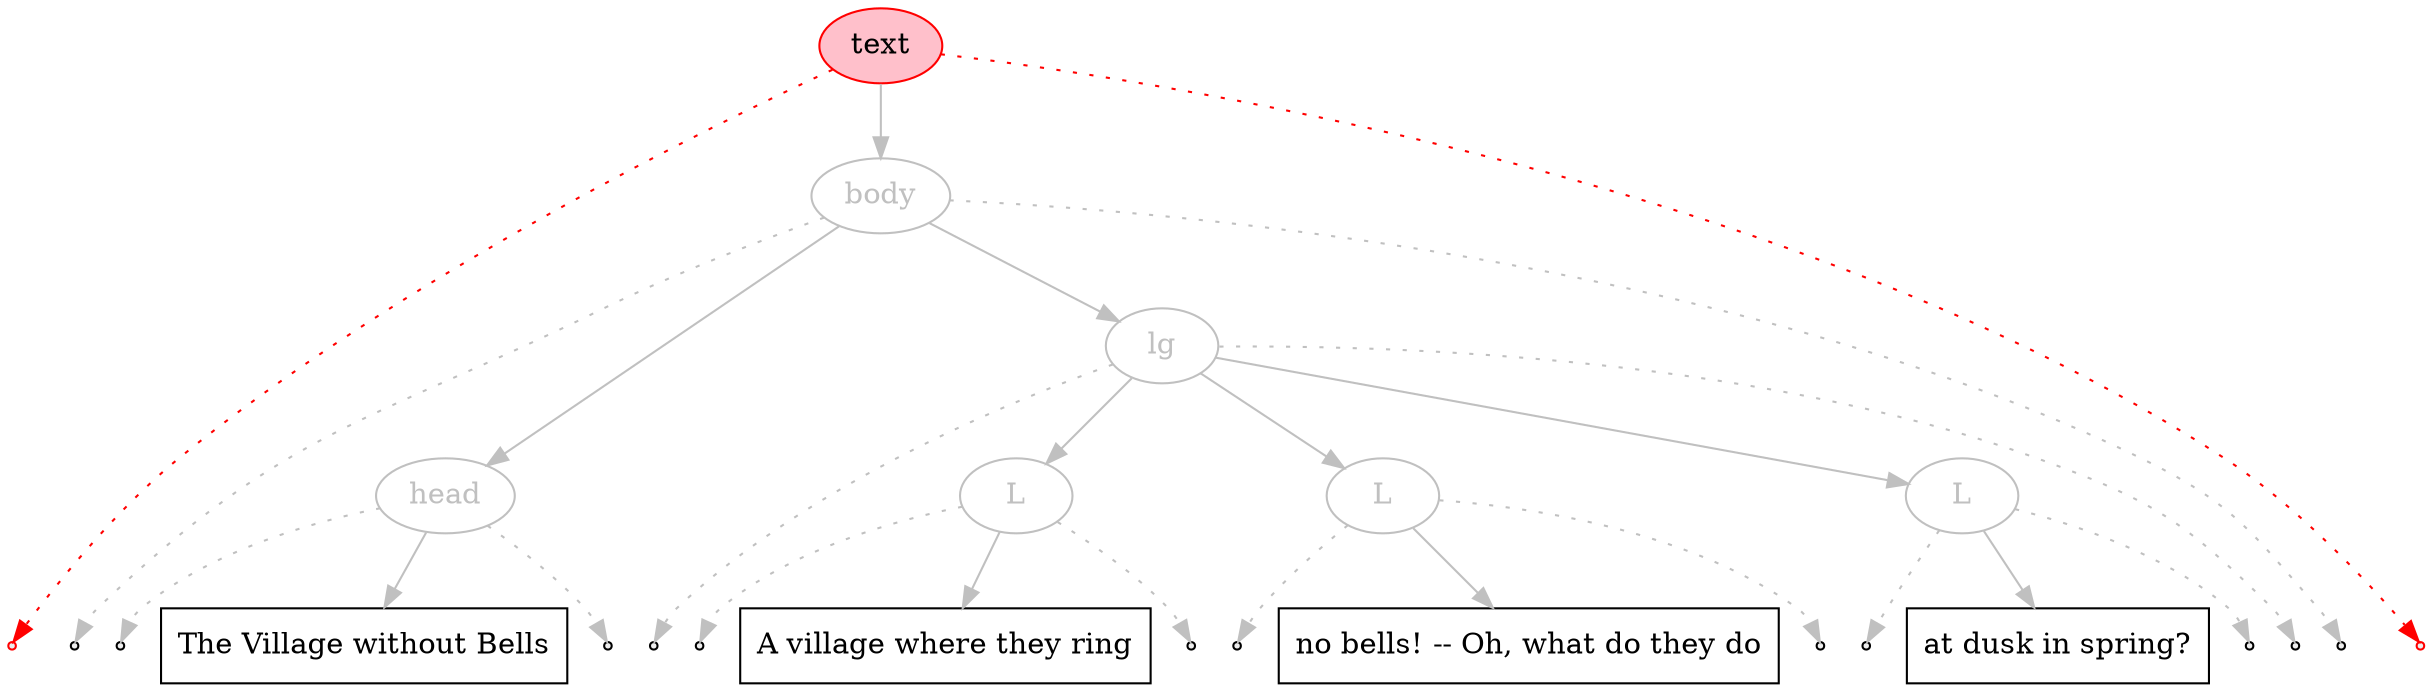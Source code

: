 digraph {
  node [shape=rectangle, ordering=out];
  edge [color=gray];
  
  subgraph {
  rank = same;
  node [color=black, shape=point, style=filled, fillcolor="#EEEEEE"];
  starttext [label="t\n(", color=red];
  startbody [label="b\n("];
  starthead [label="h\n("];
  endhead [label="h\n)"];
  startlg [label="lg\n("];
  startl1 [label="l\n("];
  endl1 [label="l\n)"];
  startl2 [label="l\n("];
  endl2 [label="l\n)"];
  startl3 [label="l\n("];
  endl3 [label="l\n)"];
  endlg [label="lg\n)"];
  endbody [label="b\n)"];
  endtext [label="t\nend", color=red];

  node [color=black, shape=box, style=solid];
  // shape=plaintext makes them disappear too much
  
  pcd0 [label="The Village without Bells"];
  pcd1 [label="A village where they ring"];
  pcd2 [label="no bells! -- Oh, what do they do"];
  pcd3 [label="at dusk in spring?"]
   }

  node [shape=oval, color=gray, fontcolor=gray];
  text [color=red, fontcolor=black, style=filled, fillcolor=pink];
  body;
  head;
  lg;
  l1 [label="L"];
  l2 [label="L"];
  l3 [label="L"];
  text -> starttext [color=red, style=dotted];
  text -> body;
  text -> endtext [color=red, style=dotted];
  
  body -> startbody [style=dotted];
  body -> head;
  body -> lg;
  body -> endbody [style=dotted];

  head -> starthead [style=dotted];
  head -> pcd0;
  head -> endhead [style=dotted];
  

  lg -> startlg [style=dotted];
  lg -> { l1 l2 l3 };
  lg -> endlg [style=dotted];


  l1 -> startl1 [style=dotted];
  l1 -> pcd1;
  l1 -> endl1 [style=dotted];
  

  l2 -> startl2 [style=dotted];
  l2 -> pcd2;
  l2 -> endl2 [style=dotted];
  

  l3 -> startl3 [style=dotted];
  l3 -> pcd3;
  l3 -> endl3 [style=dotted];
  
  
}